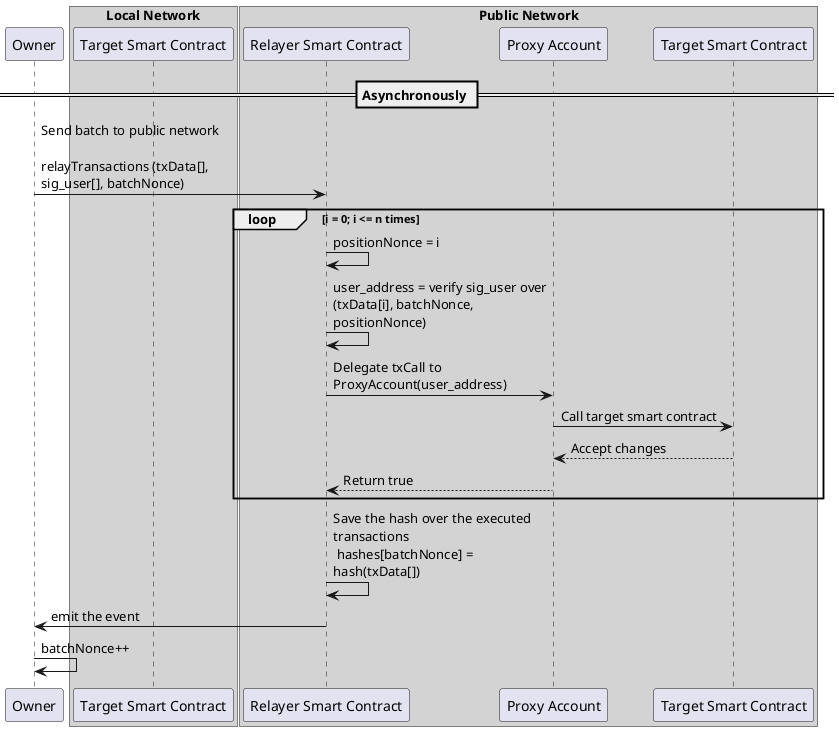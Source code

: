 @startuml async
skinparam maxMessageSize 220

participant Owner

box "Local Network" #LightGray
participant "Target Smart Contract" as LocalBlockchain
end box


box "Public Network" #LightGray
participant "Relayer Smart Contract" as PublicRelayer
participant "Proxy Account" as PublicProxy
participant "Target Smart Contract" as PublicTarget
end box


== Asynchronously ==
box Asynchronously

Owner -> PublicRelayer : Send batch to public network \n\nrelayTransactions (txData[], sig_user[], batchNonce)
loop i = 0; i <= n times
  PublicRelayer -> PublicRelayer: positionNonce = i
  PublicRelayer -> PublicRelayer: user_address = verify sig_user over (txData[i], batchNonce, positionNonce)
  PublicRelayer -> PublicProxy : Delegate txCall to ProxyAccount(user_address)
  PublicProxy -> PublicTarget : Call target smart contract
  PublicTarget --> PublicProxy : Accept changes
  PublicProxy --> PublicRelayer : Return true
end
PublicRelayer -> PublicRelayer: Save the hash over the executed transactions \n hashes[batchNonce] = hash(txData[])
PublicRelayer -> Owner: emit the event
Owner -> Owner : batchNonce++
end box

@enduml
